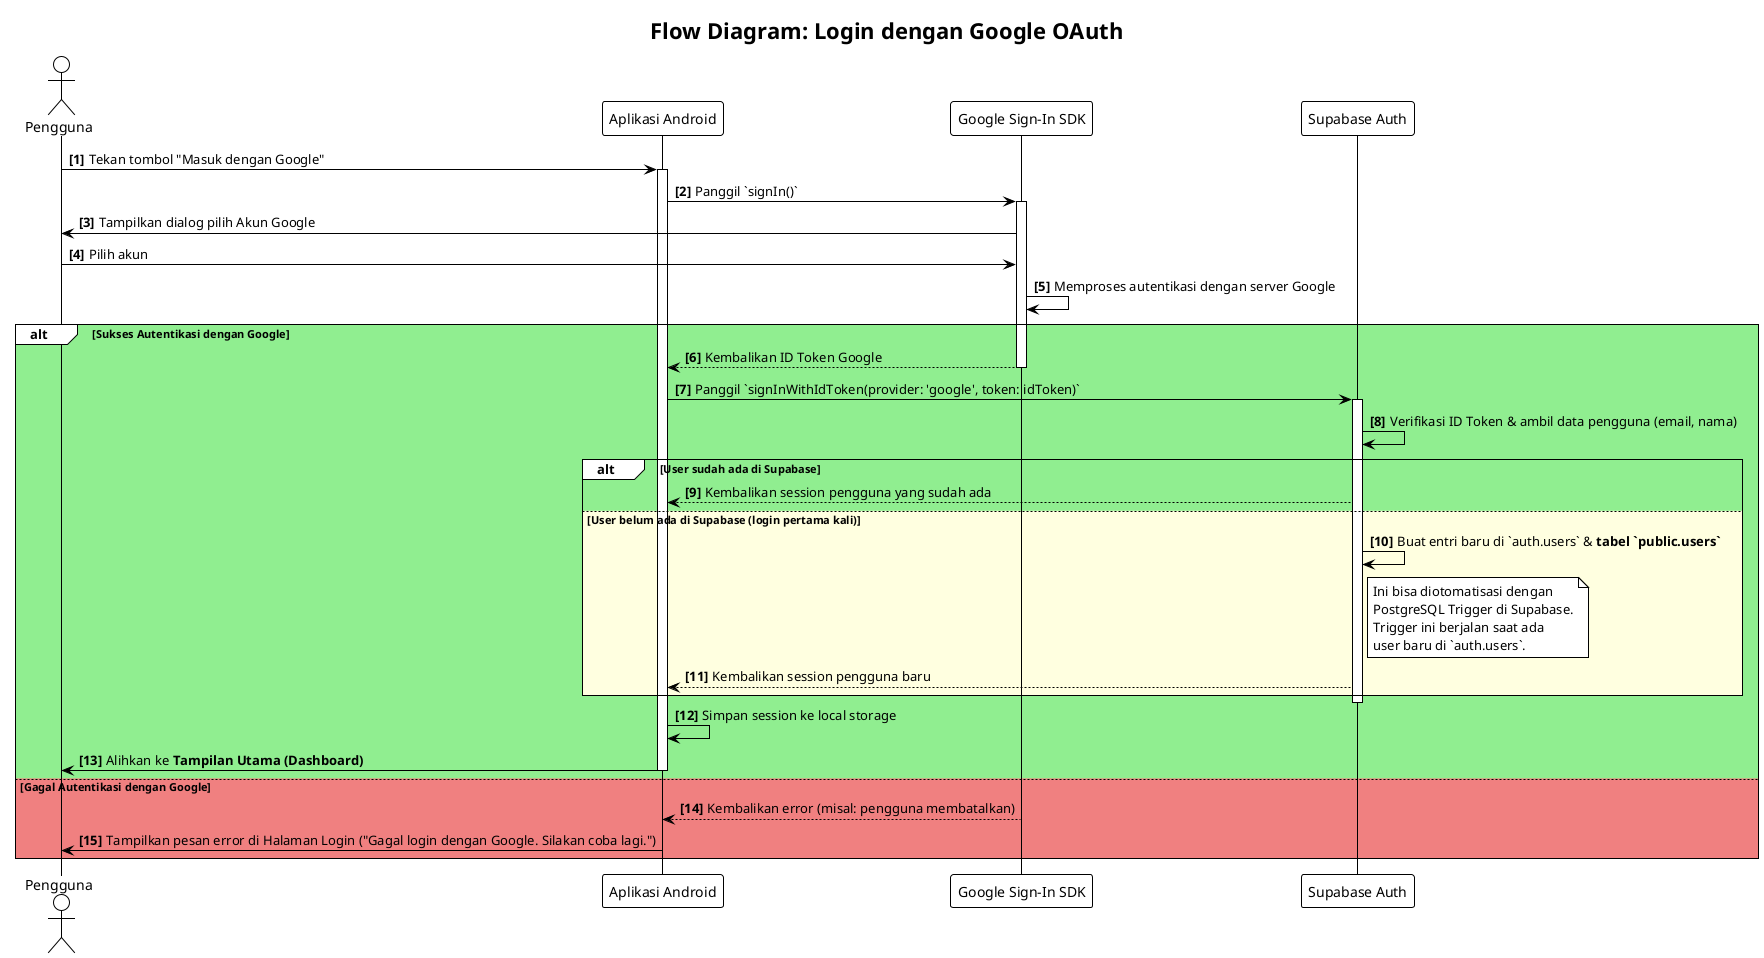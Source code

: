 @startuml LoginWithGoogleSequence

!theme plain
title Flow Diagram: Login dengan Google OAuth

actor "Pengguna" as User
participant "Aplikasi Android" as App
participant "Google Sign-In SDK" as GoogleSDK
participant "Supabase Auth" as Supabase

autonumber "<b>[0]</b>"

User -> App: Tekan tombol "Masuk dengan Google"
activate App

App -> GoogleSDK: Panggil `signIn()`
activate GoogleSDK

GoogleSDK -> User: Tampilkan dialog pilih Akun Google
User -> GoogleSDK: Pilih akun

GoogleSDK -> GoogleSDK: Memproses autentikasi dengan server Google

alt #LightGreen Sukses Autentikasi dengan Google
    GoogleSDK --> App: Kembalikan ID Token Google
    deactivate GoogleSDK

    App -> Supabase: Panggil `signInWithIdToken(provider: 'google', token: idToken)`
    activate Supabase

    Supabase -> Supabase: Verifikasi ID Token & ambil data pengguna (email, nama)

    alt #LightGreen User sudah ada di Supabase
        Supabase --> App: Kembalikan session pengguna yang sudah ada
    else #LightYellow User belum ada di Supabase (login pertama kali)
        Supabase -> Supabase: Buat entri baru di `auth.users` & **tabel `public.users`**
        note right of Supabase
            Ini bisa diotomatisasi dengan
            PostgreSQL Trigger di Supabase.
            Trigger ini berjalan saat ada
            user baru di `auth.users`.
        end note
        Supabase --> App: Kembalikan session pengguna baru
    end

    deactivate Supabase

    App -> App: Simpan session ke local storage
    App -> User: Alihkan ke **Tampilan Utama (Dashboard)**
    deactivate App

else #LightCoral Gagal Autentikasi dengan Google
    GoogleSDK --> App: Kembalikan error (misal: pengguna membatalkan)
    deactivate GoogleSDK

    App -> User: Tampilkan pesan error di Halaman Login ("Gagal login dengan Google. Silakan coba lagi.")
    deactivate App
end

@enduml